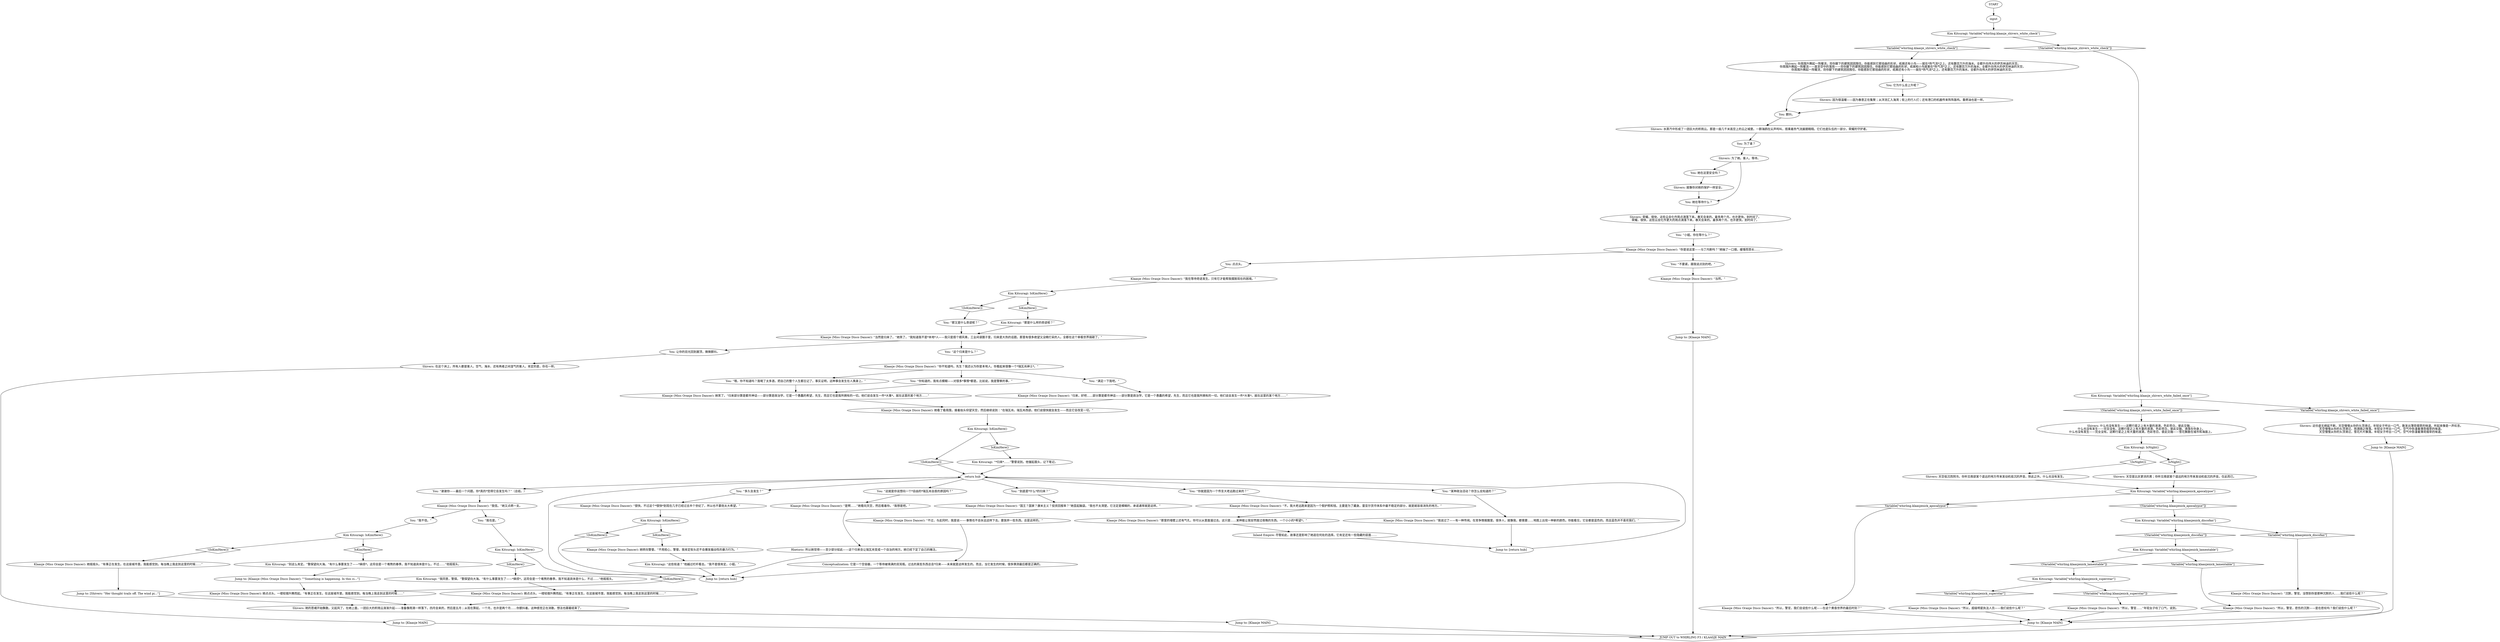 # WHIRLING F3 / KLAASJE END
# 11) Shivers white
# ==================================================
digraph G {
	  0 [label="START"];
	  1 [label="input"];
	  2 [label="Klaasje (Miss Oranje Disco Dancer): 她笑了。“归来部分算是都市神话——部分算是政治学。它是一个愚蠢的希望，先生，而且它也是我所拥有的一切。他们说会发生一件*大事*。就在这里的某个地方……”"];
	  3 [label="Kim Kitsuragi: Variable[\"whirling.klaasje_shivers_white_check\"]"];
	  4 [label="Variable[\"whirling.klaasje_shivers_white_check\"]", shape=diamond];
	  5 [label="!(Variable[\"whirling.klaasje_shivers_white_check\"])", shape=diamond];
	  6 [label="Jump to: [Klaasje MAIN]"];
	  7 [label="Klaasje (Miss Oranje Disco Dancer): “你不知道吗，先生？我还以为你是本地人。你看起来很像一个*瑞瓦肖绅士*。”"];
	  8 [label="return hub"];
	  9 [label="You: 它为什么会上升呢？"];
	  10 [label="Klaasje (Miss Oranje Disco Dancer): 她点点头。一缕轻烟升腾而起。“有事正在发生。在这座城市里。我能感觉到。每当晚上我走到这里的时候……”"];
	  11 [label="Kim Kitsuragi: IsNight()"];
	  12 [label="IsNight()", shape=diamond];
	  13 [label="!(IsNight())", shape=diamond];
	  14 [label="Klaasje (Miss Oranje Disco Dancer): “所以，警官，我们会说些什么呢——在这个黄昏世界的最后时刻？”"];
	  15 [label="Klaasje (Miss Oranje Disco Dancer): “沉默，警官。没想到你是那种沉默的人……我们说些什么呢？”"];
	  16 [label="Kim Kitsuragi: “*归来*……”警督说到。他皱起眉头，记下笔记。"];
	  17 [label="Klaasje (Miss Oranje Disco Dancer): “所以，超级明星执法人员——我们说些什么呢？”"];
	  18 [label="Jump to: [Klaasje MAIN]"];
	  19 [label="You: “不要紧。跟我说点别的吧。”"];
	  20 [label="Kim Kitsuragi: “那是什么样的奇迹呢？”"];
	  21 [label="Conceptualization: 它是一个空容器，一个等待被填满的双耳瓶。过去的某些东西总会*归来——未来就是这样发生的。而且，当它发生的时候，很多猜测最后都是正确的。"];
	  22 [label="Kim Kitsuragi: Variable[\"whirling.klaasjenick_discofan\"]"];
	  23 [label="Variable[\"whirling.klaasjenick_discofan\"]", shape=diamond];
	  24 [label="!(Variable[\"whirling.klaasjenick_discofan\"])", shape=diamond];
	  25 [label="You: 让你的目光回到屋顶，微微颤抖。"];
	  26 [label="Kim Kitsuragi: “这些街道？”他越过栏杆看去。“我不是很肯定，小姐。”"];
	  27 [label="Klaasje (Miss Oranje Disco Dancer): “不过，与此同时，我是说——-事情也不会永远这样下去。要放弃一些东西。总是这样的。”"];
	  28 [label="Jump to: [Shivers: \"Her thought trails off. The wind pi...\"]"];
	  29 [label="Jump to: [Klaasje MAIN]"];
	  30 [label="Kim Kitsuragi: IsKimHere()"];
	  31 [label="IsKimHere()", shape=diamond];
	  32 [label="!(IsKimHere())", shape=diamond];
	  33 [label="You: “哦，你不知道吗？我喝了太多酒，把自己的整个人生都忘记了。事实证明，这种事会发生在人类身上。”"];
	  34 [label="Klaasje (Miss Oranje Disco Dancer): “我说过了——有一种传闻。在竞争情报圈里。很多人，就像我，都需要……地图上出现一种新的颜色。你能看见，它全都是蓝色的。而且蓝色并不喜欢我们。”"];
	  35 [label="You: “这就是你说想向一个*自由的*瑞瓦肖自首的原因吗？”"];
	  36 [label="Jump to: [return hub]"];
	  37 [label="Inland Empire: 尽管如此，故事还是影响了她逃往何处的选择。它肯定还有一些隐藏的层面……"];
	  38 [label="Klaasje (Miss Oranje Disco Dancer): 她看了看周围，接着抬头仰望天空，然后继续说到：“在瑞瓦肖。瑞瓦肖西部。他们说很快就会发生——而且它会改变一切。”"];
	  39 [label="Kim Kitsuragi: “别这么肯定。”警探望向大海。“有什么事要发生了——*麻烦*。这将会是一个难熬的春季。我不知道具体是什么，不过……”他摇摇头。"];
	  40 [label="Klaasje (Miss Oranje Disco Dancer): “我在等待奇迹发生。只有它才能帮我摆脱现在的困境。”"];
	  41 [label="Klaasje (Miss Oranje Disco Dancer): “当然是归来了。”她笑了。“我知道我不是*本地*人——我只是搭个顺风車。工业间谍圈子里，归来是大热的话题。那里有很多绝望又没精打采的人。全都在这个单极世界搞砸了。”"];
	  42 [label="Jump to: [return hub]"];
	  43 [label="You: 为了谁？"];
	  44 [label="Klaasje (Miss Oranje Disco Dancer): “我信。”她又点燃一支。"];
	  45 [label="Klaasje (Miss Oranje Disco Dancer): “所以，警官，悲伤的沉默——是在悲叹吗？我们说些什么呢？”"];
	  46 [label="Shivers: 水蒸汽中形成了一团巨大的积雨云。那是一座几千米高空上的云之城堡。一群海鸥在尖声鸣叫，搭乘着热气流展翅翱翔。它们也是队伍的一部分，荣耀的守护者。"];
	  47 [label="You: “你就是因为一个传言大老远跑过来的？”"];
	  48 [label="Jump to: [Klaasje MAIN]"];
	  49 [label="Shivers: 在这个洲上，所有人都是客人。空气、海水、还有两者之间湿气的客人。肯定的是，你也一样。"];
	  50 [label="You: 她在等待什么？"];
	  51 [label="Rhetoric: 所以她觉得——至少部分如此——这个归来会让瑞瓦肖变成一个自治的地方。她已经下定了自己的赌注。"];
	  52 [label="Klaasje (Miss Oranje Disco Dancer): “不。我大老远跑来是因为一个假护照和钱。主要是为了藏身。雷亚尔货币体系中最不稳定的部分，就是就容易消失的地方。”"];
	  53 [label="You: 她在这里安全吗？"];
	  54 [label="Klaasje (Miss Oranje Disco Dancer): “你是说这里——马丁内斯吗？”她抽了一口烟，缓慢而悠长……"];
	  55 [label="Kim Kitsuragi: IsKimHere()"];
	  56 [label="IsKimHere()", shape=diamond];
	  57 [label="!(IsKimHere())", shape=diamond];
	  58 [label="Kim Kitsuragi: IsKimHere()"];
	  59 [label="IsKimHere()", shape=diamond];
	  60 [label="!(IsKimHere())", shape=diamond];
	  61 [label="Klaasje (Miss Oranje Disco Dancer): “国王？国家？康米主义？投资回报率？”她歪起脑袋。“我也不太清楚。它注定是模糊的，承诺通常就是这样。”"];
	  62 [label="Kim Kitsuragi: “我同意，警探。”警探望向大海。“有什么事要发生了——*麻烦*。这将会是一个难熬的春季。我不知道具体是什么，不过……”他摇摇头。"];
	  64 [label="Klaasje (Miss Oranje Disco Dancer): “所以，警官……”年轻女子叹了口气，说到。"];
	  65 [label="Shivers: 就像你对她的保护一样安全。"];
	  66 [label="Shivers: 她的思绪开始飘散。又起风了。在她上面，一团巨大的积雨云渐渐升起——准备像雨滴一样落下。四月会来的，然后是五月；从现在算起，一个月，也许是两个月……你颤抖着。这种感觉正在消散。想法也跟着结束了。"];
	  67 [label="Klaasje (Miss Oranje Disco Dancer): “当然。”"];
	  68 [label="You: “多久会发生？”"];
	  69 [label="Kim Kitsuragi: Variable[\"whirling.klaasjenick_lamentable\"]"];
	  70 [label="Variable[\"whirling.klaasjenick_lamentable\"]", shape=diamond];
	  71 [label="!(Variable[\"whirling.klaasjenick_lamentable\"])", shape=diamond];
	  72 [label="Klaasje (Miss Oranje Disco Dancer): 她点点头。一缕轻烟升腾而起。“有事正在发生。在这座城市里。我能感觉到。每当晚上我走到这里的时候……”"];
	  73 [label="Kim Kitsuragi: Variable[\"whirling.klaasje_shivers_white_failed_once\"]"];
	  74 [label="Variable[\"whirling.klaasje_shivers_white_failed_once\"]", shape=diamond];
	  75 [label="!(Variable[\"whirling.klaasje_shivers_white_failed_once\"])", shape=diamond];
	  76 [label="You: “谢谢你——最后一个问题。你*真的*觉得它会发生吗？”（总结。）"];
	  77 [label="Klaasje (Miss Oranje Disco Dancer): “很快。不过这个*很快*到现在几乎已经过去半个世纪了，所以也不要抱太大希望。”"];
	  78 [label="Kim Kitsuragi: Variable[\"whirling.klaasjenick_superstar\"]"];
	  79 [label="Variable[\"whirling.klaasjenick_superstar\"]", shape=diamond];
	  80 [label="!(Variable[\"whirling.klaasjenick_superstar\"])", shape=diamond];
	  81 [label="Shivers: 这份虚无绵延不断。天空慢慢从你的头顶滑过。年轻女子呼出一口气，散发出薄荷烟草的味道。听起来像是一声叹息。\n天空慢慢从你的头顶滑过，雨滴随之降落。年轻女子呼出一口气，空气中弥漫着薄荷烟草的味道。\n天空慢慢从你的头顶滑过，雪花片片飘落。年轻女子呼出一口气，空气中弥漫着薄荷烟草的味道。"];
	  82 [label="You: “到底是*什么*的归来？”"];
	  83 [label="You: “小姐。你在等什么？”"];
	  84 [label="Klaasje (Miss Oranje Disco Dancer): “归来，好吧……部分算是都市神话——部分算是政治学。它是一个愚蠢的希望，先生，而且它也是我所拥有的一切。他们说会发生一件*大事*。就在这里的某个地方……”"];
	  85 [label="You: “那又是什么奇迹呢？”"];
	  86 [label="You: “某种政治活动？你怎么会知道的？”"];
	  87 [label="Klaasje (Miss Oranje Disco Dancer): “是啊……”她看向天空，然后看着你。“我想是吧。”"];
	  88 [label="You: “我不信。”"];
	  89 [label="Kim Kitsuragi: IsKimHere()"];
	  90 [label="IsKimHere()", shape=diamond];
	  91 [label="!(IsKimHere())", shape=diamond];
	  92 [label="Klaasje (Miss Oranje Disco Dancer): 她摇摇头。“有事正在发生。在这座城市里。我能感觉到。每当晚上我走到这里的时候……”"];
	  93 [label="Shivers: 什么也没有发生——这颗行星之上有大量的液滴，色彩苍白，彼此交融……\n什么也没有发生——完全没有。这颗行星之上有大量的液滴，色彩苍白，彼此交融，滴落在你身上。\n什么也没有发生——完全没有。这颗行星之上有大量的液滴，色彩苍白，彼此交融——雪花飘散在城市和海面上。"];
	  94 [label="Shivers: 荣耀。很快，这些云会化作雨点滴落下来。春天会来的。最多两个月。也许更快。到时间了。\n荣耀。很快，这些云会化作更大的雨点滴落下来。春天会来的。最多两个月。也许更快。到时间了。"];
	  95 [label="You: “你知道的，我有点模糊——对很多*事情*都是。比如说，我是警察的事。”"];
	  96 [label="Jump to: [Klaasje (Miss Oranje Disco Dancer): \"\"Something is happening. In this ci...\"]"];
	  97 [label="Shivers: 天空是比灰更浓的黑；你听见南部某个遥远的地方传来发动机低沉的声音。仅此而已。"];
	  98 [label="You: 颤抖。"];
	  99 [label="Klaasje (Miss Oranje Disco Dancer): 她转向警督。“不用担心，警督。我肯定街头还不会爆发煽动性的暴力行为。”"];
	  100 [label="Shivers: 为了她。客人。等待。"];
	  101 [label="You: 点点头。"];
	  102 [label="Kim Kitsuragi: Variable[\"whirling.klaasjenick_apocalypse\"]"];
	  103 [label="Variable[\"whirling.klaasjenick_apocalypse\"]", shape=diamond];
	  104 [label="!(Variable[\"whirling.klaasjenick_apocalypse\"])", shape=diamond];
	  105 [label="Shivers: 天空低沉而阴冷。你听见南部某个遥远的地方传来发动机低沉的声音。除此之外，什么也没有发生。"];
	  106 [label="You: “这个归来是什么？”"];
	  107 [label="You: “满足一下我吧。”"];
	  108 [label="Kim Kitsuragi: IsKimHere()"];
	  109 [label="IsKimHere()", shape=diamond];
	  110 [label="!(IsKimHere())", shape=diamond];
	  111 [label="Jump to: [Klaasje MAIN]"];
	  112 [label="You: “我也是。”"];
	  113 [label="Shivers: 你周围升腾起一阵暖流，将你脚下的建筑团团围住。你能感到它那扭曲的形状，纸屑还有小鸟——就在*热气流*之上。还有数百万升的海水。全都升向伟大的伊苏林迪的天空。\n你周围升腾起一阵暖流——直至空中的落雨——将你脚下的建筑团团围住。你能感到它那扭曲的形状，纸屑和小鸟就乘在*热气流*之上。还有数百万升的海水。全都升向伟大的伊苏林迪的天空。\n你周围升腾起一阵暖流，将你脚下的建筑团团围住。你能感到它那扭曲的形状，纸屑还有小鸟——就在*热气流*之上。还有数百万升的海水。全都升向伟大的伊苏林迪的天空。"];
	  114 [label="Shivers: 因为很温暖——因为春意正在集聚；从洋流汇入海湾；街上的行人们；还有港口的机器传来阵阵轰鸣。重燃油也是一样。"];
	  115 [label="Klaasje (Miss Oranje Disco Dancer): “那里的墙壁上还有气孔，你可以从里面溜过去。这只是……某种能让我安然度过夜晚的东西。一个小小的*希望*。”"];
	  160615 [label="JUMP OUT to WHIRLING F3 / KLAASJE MAIN", shape=diamond];
	  0 -> 1
	  1 -> 3
	  2 -> 38
	  3 -> 4
	  3 -> 5
	  4 -> 113
	  5 -> 73
	  6 -> 160615
	  7 -> 33
	  7 -> 107
	  7 -> 95
	  8 -> 35
	  8 -> 68
	  8 -> 76
	  8 -> 47
	  8 -> 82
	  8 -> 86
	  9 -> 114
	  10 -> 66
	  11 -> 12
	  11 -> 13
	  12 -> 97
	  13 -> 105
	  14 -> 29
	  15 -> 29
	  16 -> 8
	  17 -> 29
	  18 -> 160615
	  19 -> 67
	  20 -> 41
	  21 -> 42
	  22 -> 24
	  22 -> 23
	  23 -> 15
	  24 -> 69
	  25 -> 49
	  26 -> 42
	  27 -> 21
	  28 -> 66
	  29 -> 160615
	  30 -> 32
	  30 -> 31
	  31 -> 20
	  32 -> 85
	  33 -> 2
	  34 -> 36
	  35 -> 87
	  36 -> 8
	  37 -> 36
	  38 -> 55
	  39 -> 96
	  40 -> 30
	  41 -> 25
	  41 -> 106
	  42 -> 8
	  43 -> 100
	  44 -> 88
	  44 -> 112
	  45 -> 29
	  46 -> 43
	  47 -> 52
	  48 -> 160615
	  49 -> 6
	  50 -> 94
	  51 -> 42
	  52 -> 115
	  53 -> 65
	  54 -> 19
	  54 -> 101
	  55 -> 56
	  55 -> 57
	  56 -> 16
	  57 -> 8
	  58 -> 59
	  58 -> 60
	  59 -> 39
	  60 -> 92
	  61 -> 27
	  62 -> 72
	  64 -> 29
	  65 -> 50
	  66 -> 48
	  67 -> 111
	  68 -> 77
	  69 -> 70
	  69 -> 71
	  70 -> 45
	  71 -> 78
	  72 -> 66
	  73 -> 74
	  73 -> 75
	  74 -> 81
	  75 -> 93
	  76 -> 44
	  77 -> 108
	  78 -> 80
	  78 -> 79
	  79 -> 17
	  80 -> 64
	  81 -> 18
	  82 -> 61
	  83 -> 54
	  84 -> 38
	  85 -> 41
	  86 -> 34
	  87 -> 51
	  88 -> 58
	  89 -> 90
	  89 -> 91
	  90 -> 62
	  91 -> 10
	  92 -> 28
	  93 -> 11
	  94 -> 83
	  95 -> 2
	  96 -> 10
	  97 -> 102
	  98 -> 46
	  99 -> 26
	  100 -> 50
	  100 -> 53
	  101 -> 40
	  102 -> 104
	  102 -> 103
	  103 -> 14
	  104 -> 22
	  105 -> 102
	  106 -> 7
	  107 -> 84
	  108 -> 109
	  108 -> 110
	  109 -> 99
	  110 -> 42
	  111 -> 160615
	  112 -> 89
	  113 -> 9
	  113 -> 98
	  114 -> 98
	  115 -> 37
}

